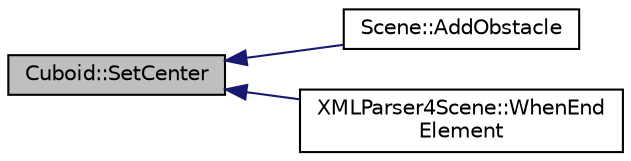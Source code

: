 digraph "Cuboid::SetCenter"
{
  edge [fontname="Helvetica",fontsize="10",labelfontname="Helvetica",labelfontsize="10"];
  node [fontname="Helvetica",fontsize="10",shape=record];
  rankdir="LR";
  Node1 [label="Cuboid::SetCenter",height=0.2,width=0.4,color="black", fillcolor="grey75", style="filled", fontcolor="black"];
  Node1 -> Node2 [dir="back",color="midnightblue",fontsize="10",style="solid",fontname="Helvetica"];
  Node2 [label="Scene::AddObstacle",height=0.2,width=0.4,color="black", fillcolor="white", style="filled",URL="$class_scene.html#aa673e67c91dff47b5ab1550de35bfa19",tooltip="Dodaje nową przeszkodę do sceny. "];
  Node1 -> Node3 [dir="back",color="midnightblue",fontsize="10",style="solid",fontname="Helvetica"];
  Node3 [label="XMLParser4Scene::WhenEnd\lElement",height=0.2,width=0.4,color="black", fillcolor="white", style="filled",URL="$class_x_m_l_parser4_scene.html#a21d50c14e7729235589b58f32dce9556",tooltip="Wykonuje końcowe operacje związane z danym elementem XML. "];
}
